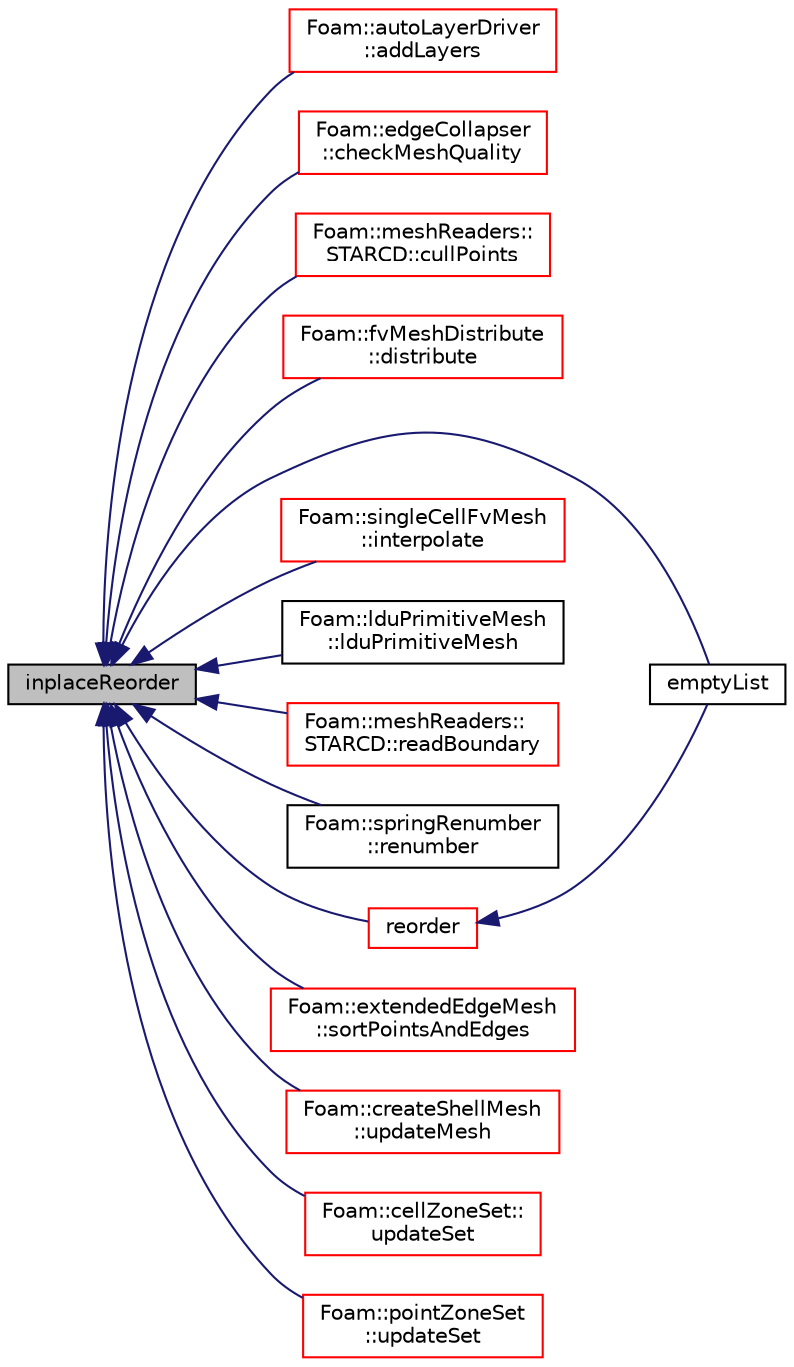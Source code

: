 digraph "inplaceReorder"
{
  bgcolor="transparent";
  edge [fontname="Helvetica",fontsize="10",labelfontname="Helvetica",labelfontsize="10"];
  node [fontname="Helvetica",fontsize="10",shape=record];
  rankdir="LR";
  Node1 [label="inplaceReorder",height=0.2,width=0.4,color="black", fillcolor="grey75", style="filled", fontcolor="black"];
  Node1 -> Node2 [dir="back",color="midnightblue",fontsize="10",style="solid",fontname="Helvetica"];
  Node2 [label="Foam::autoLayerDriver\l::addLayers",height=0.2,width=0.4,color="red",URL="$a00085.html#a2654851d1ffedc26e8ff1424f7097ba6",tooltip="Add cell layers. "];
  Node1 -> Node3 [dir="back",color="midnightblue",fontsize="10",style="solid",fontname="Helvetica"];
  Node3 [label="Foam::edgeCollapser\l::checkMeshQuality",height=0.2,width=0.4,color="red",URL="$a00612.html#a05c592dbdbe3fcc0728c2595750b5982",tooltip="Check mesh and mark points on faces in error. "];
  Node1 -> Node4 [dir="back",color="midnightblue",fontsize="10",style="solid",fontname="Helvetica"];
  Node4 [label="Foam::meshReaders::\lSTARCD::cullPoints",height=0.2,width=0.4,color="red",URL="$a02429.html#a9cf5a7beabb5d847accad5ac5db12d89",tooltip="Remove unused points. "];
  Node1 -> Node5 [dir="back",color="midnightblue",fontsize="10",style="solid",fontname="Helvetica"];
  Node5 [label="Foam::fvMeshDistribute\l::distribute",height=0.2,width=0.4,color="red",URL="$a00878.html#acb11a389cf765470aea69d37a526cf1f",tooltip="Send cells to neighbours according to distribution. "];
  Node1 -> Node6 [dir="back",color="midnightblue",fontsize="10",style="solid",fontname="Helvetica"];
  Node6 [label="emptyList",height=0.2,width=0.4,color="black",URL="$a10733.html#aac3dd6ff6f51f3841ba88a3adb29e073",tooltip="Return reference to zero-sized list. Compare to List::null() which returns. "];
  Node1 -> Node7 [dir="back",color="midnightblue",fontsize="10",style="solid",fontname="Helvetica"];
  Node7 [label="Foam::singleCellFvMesh\l::interpolate",height=0.2,width=0.4,color="red",URL="$a02318.html#a7f0d8ba2b6a4c4c47fd025904753a3fc",tooltip="Map volField. Internal field set to average, patch fields straight. "];
  Node1 -> Node8 [dir="back",color="midnightblue",fontsize="10",style="solid",fontname="Helvetica"];
  Node8 [label="Foam::lduPrimitiveMesh\l::lduPrimitiveMesh",height=0.2,width=0.4,color="black",URL="$a01285.html#aeae1eb8af27cafdc116980dd48968d19",tooltip="Construct by combining multiple meshes. The meshes come from. "];
  Node1 -> Node9 [dir="back",color="midnightblue",fontsize="10",style="solid",fontname="Helvetica"];
  Node9 [label="Foam::meshReaders::\lSTARCD::readBoundary",height=0.2,width=0.4,color="red",URL="$a02429.html#aaa5ec51e2b805018e53dda083fdaf762",tooltip="Read boundary (cell/face) definitions. "];
  Node1 -> Node10 [dir="back",color="midnightblue",fontsize="10",style="solid",fontname="Helvetica"];
  Node10 [label="Foam::springRenumber\l::renumber",height=0.2,width=0.4,color="black",URL="$a02412.html#a725bfa8bdd134d786bd7e5e3518f4fe8",tooltip="Return the order in which cells need to be visited, i.e. "];
  Node1 -> Node11 [dir="back",color="midnightblue",fontsize="10",style="solid",fontname="Helvetica"];
  Node11 [label="reorder",height=0.2,width=0.4,color="red",URL="$a10733.html#ac8d3e47c690040e2c833e104a11a1af7",tooltip="Reorder the elements (indices, not values) of a list. "];
  Node11 -> Node6 [dir="back",color="midnightblue",fontsize="10",style="solid",fontname="Helvetica"];
  Node1 -> Node12 [dir="back",color="midnightblue",fontsize="10",style="solid",fontname="Helvetica"];
  Node12 [label="Foam::extendedEdgeMesh\l::sortPointsAndEdges",height=0.2,width=0.4,color="red",URL="$a00699.html#a35042787bb1f37f3e2695d3b48e313b0"];
  Node1 -> Node13 [dir="back",color="midnightblue",fontsize="10",style="solid",fontname="Helvetica"];
  Node13 [label="Foam::createShellMesh\l::updateMesh",height=0.2,width=0.4,color="red",URL="$a00435.html#ad57565956fd4064299f4bd3c4eebb1d4",tooltip="Update any locally stored mesh information. "];
  Node1 -> Node14 [dir="back",color="midnightblue",fontsize="10",style="solid",fontname="Helvetica"];
  Node14 [label="Foam::cellZoneSet::\lupdateSet",height=0.2,width=0.4,color="red",URL="$a00249.html#afc9e2e914d3928dd7281d2ac71452052",tooltip="Sort addressing and make cellSet part consistent with addressing. "];
  Node1 -> Node15 [dir="back",color="midnightblue",fontsize="10",style="solid",fontname="Helvetica"];
  Node15 [label="Foam::pointZoneSet\l::updateSet",height=0.2,width=0.4,color="red",URL="$a01906.html#afc9e2e914d3928dd7281d2ac71452052",tooltip="Sort addressing and make pointSet part consistent with addressing. "];
}
